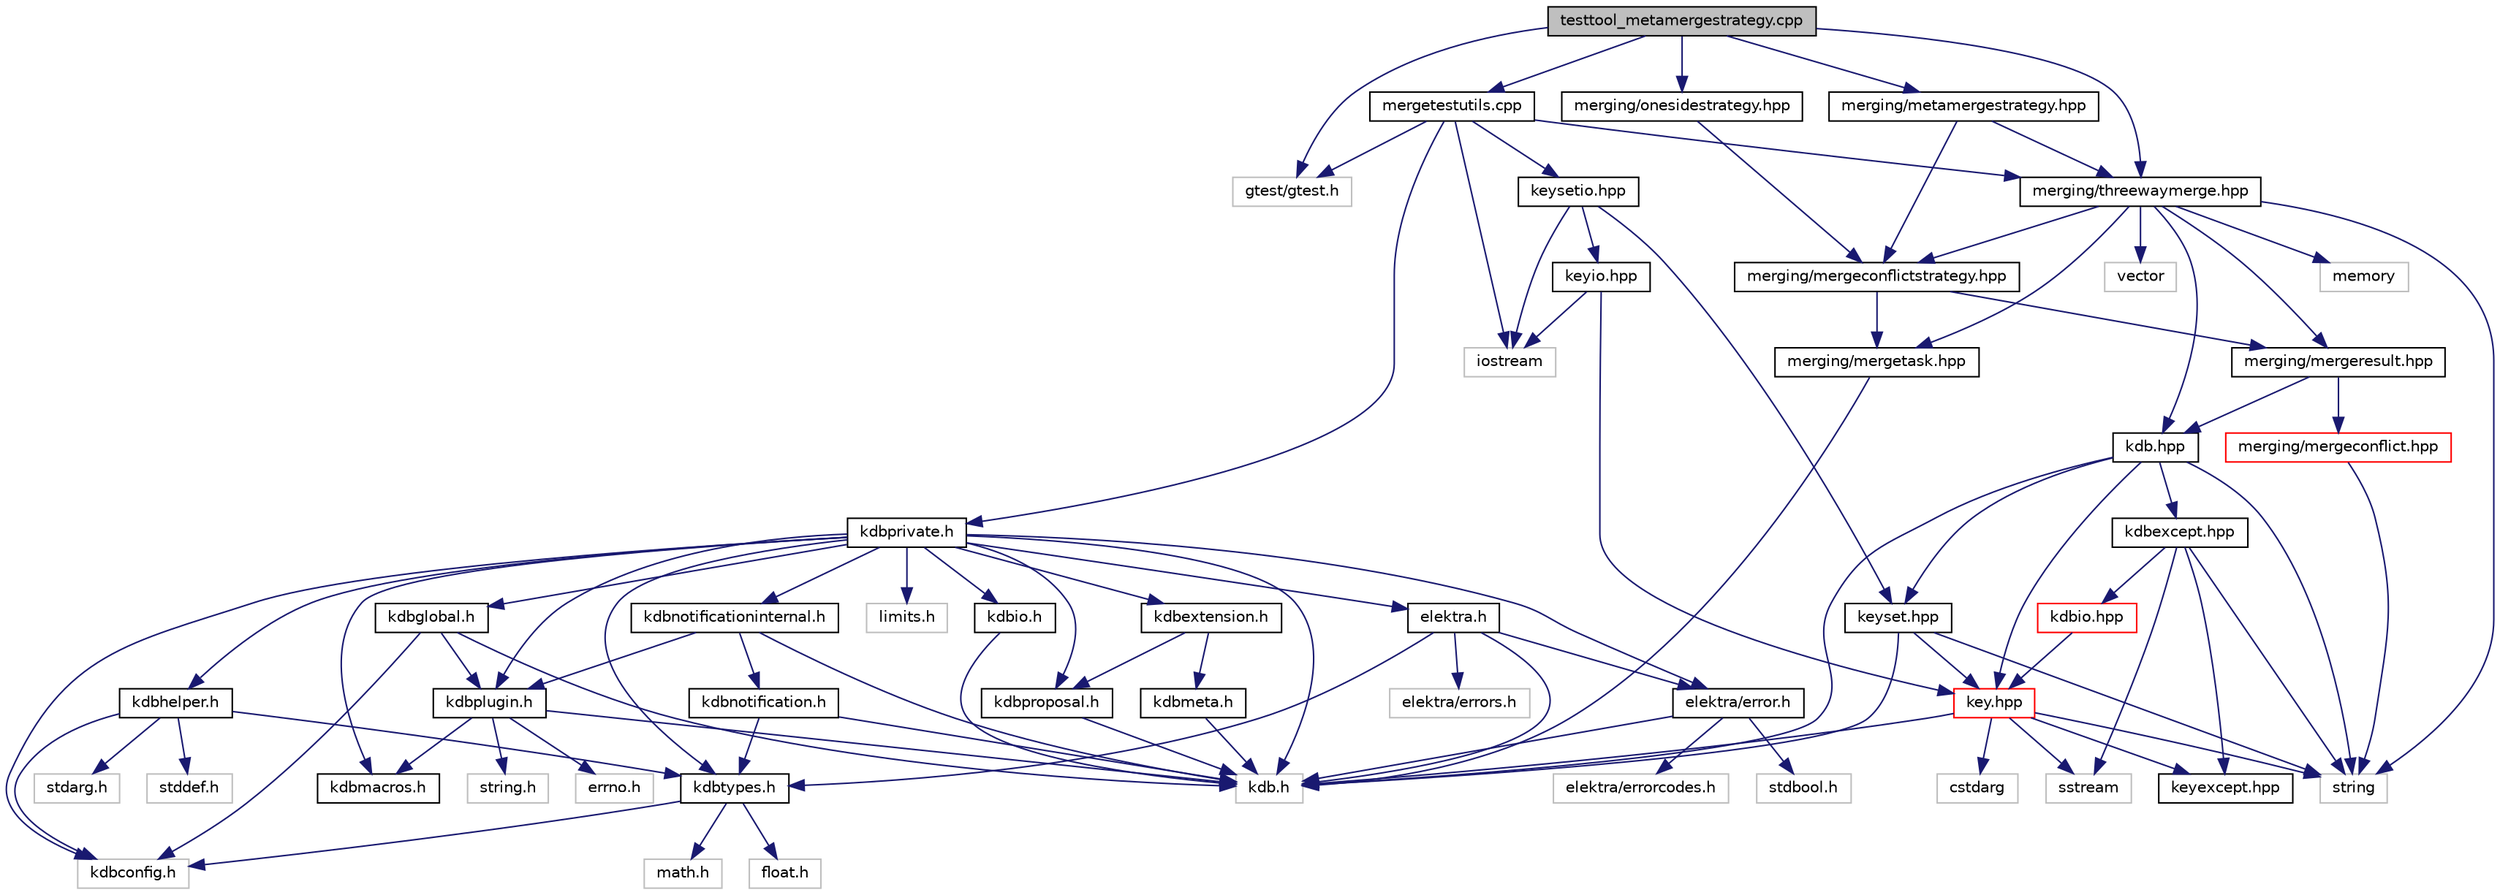 digraph "testtool_metamergestrategy.cpp"
{
  edge [fontname="Helvetica",fontsize="10",labelfontname="Helvetica",labelfontsize="10"];
  node [fontname="Helvetica",fontsize="10",shape=record];
  Node0 [label="testtool_metamergestrategy.cpp",height=0.2,width=0.4,color="black", fillcolor="grey75", style="filled", fontcolor="black"];
  Node0 -> Node1 [color="midnightblue",fontsize="10",style="solid"];
  Node1 [label="mergetestutils.cpp",height=0.2,width=0.4,color="black", fillcolor="white", style="filled",URL="$mergetestutils_8cpp.html",tooltip="Implements a helper class for merge related tests. "];
  Node1 -> Node2 [color="midnightblue",fontsize="10",style="solid"];
  Node2 [label="gtest/gtest.h",height=0.2,width=0.4,color="grey75", fillcolor="white", style="filled"];
  Node1 -> Node3 [color="midnightblue",fontsize="10",style="solid"];
  Node3 [label="iostream",height=0.2,width=0.4,color="grey75", fillcolor="white", style="filled"];
  Node1 -> Node4 [color="midnightblue",fontsize="10",style="solid"];
  Node4 [label="kdbprivate.h",height=0.2,width=0.4,color="black", fillcolor="white", style="filled",URL="$kdbprivate_8h.html",tooltip="Private declarations. "];
  Node4 -> Node5 [color="midnightblue",fontsize="10",style="solid"];
  Node5 [label="elektra.h",height=0.2,width=0.4,color="black", fillcolor="white", style="filled",URL="$elektra_8h.html",tooltip="Elektra High Level API. "];
  Node5 -> Node6 [color="midnightblue",fontsize="10",style="solid"];
  Node6 [label="elektra/error.h",height=0.2,width=0.4,color="black", fillcolor="white", style="filled",URL="$error_8h.html",tooltip="Elektra error. "];
  Node6 -> Node7 [color="midnightblue",fontsize="10",style="solid"];
  Node7 [label="elektra/errorcodes.h",height=0.2,width=0.4,color="grey75", fillcolor="white", style="filled"];
  Node6 -> Node8 [color="midnightblue",fontsize="10",style="solid"];
  Node8 [label="kdb.h",height=0.2,width=0.4,color="grey75", fillcolor="white", style="filled"];
  Node6 -> Node9 [color="midnightblue",fontsize="10",style="solid"];
  Node9 [label="stdbool.h",height=0.2,width=0.4,color="grey75", fillcolor="white", style="filled"];
  Node5 -> Node10 [color="midnightblue",fontsize="10",style="solid"];
  Node10 [label="elektra/errors.h",height=0.2,width=0.4,color="grey75", fillcolor="white", style="filled"];
  Node5 -> Node8 [color="midnightblue",fontsize="10",style="solid"];
  Node5 -> Node11 [color="midnightblue",fontsize="10",style="solid"];
  Node11 [label="kdbtypes.h",height=0.2,width=0.4,color="black", fillcolor="white", style="filled",URL="$kdbtypes_8h.html",tooltip="Elektra’s data types for C and C++11. "];
  Node11 -> Node12 [color="midnightblue",fontsize="10",style="solid"];
  Node12 [label="kdbconfig.h",height=0.2,width=0.4,color="grey75", fillcolor="white", style="filled"];
  Node11 -> Node13 [color="midnightblue",fontsize="10",style="solid"];
  Node13 [label="float.h",height=0.2,width=0.4,color="grey75", fillcolor="white", style="filled"];
  Node11 -> Node14 [color="midnightblue",fontsize="10",style="solid"];
  Node14 [label="math.h",height=0.2,width=0.4,color="grey75", fillcolor="white", style="filled"];
  Node4 -> Node6 [color="midnightblue",fontsize="10",style="solid"];
  Node4 -> Node8 [color="midnightblue",fontsize="10",style="solid"];
  Node4 -> Node12 [color="midnightblue",fontsize="10",style="solid"];
  Node4 -> Node15 [color="midnightblue",fontsize="10",style="solid"];
  Node15 [label="kdbextension.h",height=0.2,width=0.4,color="black", fillcolor="white", style="filled",URL="$kdbextension_8h.html",tooltip="Extension functionality. "];
  Node15 -> Node16 [color="midnightblue",fontsize="10",style="solid"];
  Node16 [label="kdbmeta.h",height=0.2,width=0.4,color="black", fillcolor="white", style="filled",URL="$kdbmeta_8h.html",tooltip="metadata functions "];
  Node16 -> Node8 [color="midnightblue",fontsize="10",style="solid"];
  Node15 -> Node17 [color="midnightblue",fontsize="10",style="solid"];
  Node17 [label="kdbproposal.h",height=0.2,width=0.4,color="black", fillcolor="white", style="filled",URL="$kdbproposal_8h.html",tooltip="Proposed declarations. "];
  Node17 -> Node8 [color="midnightblue",fontsize="10",style="solid"];
  Node4 -> Node18 [color="midnightblue",fontsize="10",style="solid"];
  Node18 [label="kdbhelper.h",height=0.2,width=0.4,color="black", fillcolor="white", style="filled",URL="$kdbhelper_8h.html",tooltip="Helper for memory management. "];
  Node18 -> Node12 [color="midnightblue",fontsize="10",style="solid"];
  Node18 -> Node11 [color="midnightblue",fontsize="10",style="solid"];
  Node18 -> Node19 [color="midnightblue",fontsize="10",style="solid"];
  Node19 [label="stdarg.h",height=0.2,width=0.4,color="grey75", fillcolor="white", style="filled"];
  Node18 -> Node20 [color="midnightblue",fontsize="10",style="solid"];
  Node20 [label="stddef.h",height=0.2,width=0.4,color="grey75", fillcolor="white", style="filled"];
  Node4 -> Node21 [color="midnightblue",fontsize="10",style="solid"];
  Node21 [label="kdbio.h",height=0.2,width=0.4,color="black", fillcolor="white", style="filled",URL="$kdbio_8h.html",tooltip="Elektra-I/O structures for I/O bindings, plugins and applications. "];
  Node21 -> Node8 [color="midnightblue",fontsize="10",style="solid"];
  Node4 -> Node22 [color="midnightblue",fontsize="10",style="solid"];
  Node22 [label="kdbmacros.h",height=0.2,width=0.4,color="black", fillcolor="white", style="filled",URL="$kdbmacros_8h.html",tooltip="Macros by Elektra. "];
  Node4 -> Node23 [color="midnightblue",fontsize="10",style="solid"];
  Node23 [label="kdbnotificationinternal.h",height=0.2,width=0.4,color="black", fillcolor="white", style="filled",URL="$kdbnotificationinternal_8h.html",tooltip="Elektra-Notification structures and declarations for developing notification and transport plugins..."];
  Node23 -> Node8 [color="midnightblue",fontsize="10",style="solid"];
  Node23 -> Node24 [color="midnightblue",fontsize="10",style="solid"];
  Node24 [label="kdbnotification.h",height=0.2,width=0.4,color="black", fillcolor="white", style="filled",URL="$kdbnotification_8h.html",tooltip="Elektra-Notification structures and declarations for application developers. "];
  Node24 -> Node8 [color="midnightblue",fontsize="10",style="solid"];
  Node24 -> Node11 [color="midnightblue",fontsize="10",style="solid"];
  Node23 -> Node25 [color="midnightblue",fontsize="10",style="solid"];
  Node25 [label="kdbplugin.h",height=0.2,width=0.4,color="black", fillcolor="white", style="filled",URL="$kdbplugin_8h.html",tooltip="Methods for plugin programing. "];
  Node25 -> Node8 [color="midnightblue",fontsize="10",style="solid"];
  Node25 -> Node26 [color="midnightblue",fontsize="10",style="solid"];
  Node26 [label="errno.h",height=0.2,width=0.4,color="grey75", fillcolor="white", style="filled"];
  Node25 -> Node22 [color="midnightblue",fontsize="10",style="solid"];
  Node25 -> Node27 [color="midnightblue",fontsize="10",style="solid"];
  Node27 [label="string.h",height=0.2,width=0.4,color="grey75", fillcolor="white", style="filled"];
  Node4 -> Node25 [color="midnightblue",fontsize="10",style="solid"];
  Node4 -> Node17 [color="midnightblue",fontsize="10",style="solid"];
  Node4 -> Node11 [color="midnightblue",fontsize="10",style="solid"];
  Node4 -> Node28 [color="midnightblue",fontsize="10",style="solid"];
  Node28 [label="kdbglobal.h",height=0.2,width=0.4,color="black", fillcolor="white", style="filled",URL="$kdbglobal_8h.html",tooltip="Defines for global plugins. "];
  Node28 -> Node8 [color="midnightblue",fontsize="10",style="solid"];
  Node28 -> Node12 [color="midnightblue",fontsize="10",style="solid"];
  Node28 -> Node25 [color="midnightblue",fontsize="10",style="solid"];
  Node4 -> Node29 [color="midnightblue",fontsize="10",style="solid"];
  Node29 [label="limits.h",height=0.2,width=0.4,color="grey75", fillcolor="white", style="filled"];
  Node1 -> Node30 [color="midnightblue",fontsize="10",style="solid"];
  Node30 [label="keysetio.hpp",height=0.2,width=0.4,color="black", fillcolor="white", style="filled",URL="$keysetio_8hpp.html"];
  Node30 -> Node3 [color="midnightblue",fontsize="10",style="solid"];
  Node30 -> Node31 [color="midnightblue",fontsize="10",style="solid"];
  Node31 [label="keyio.hpp",height=0.2,width=0.4,color="black", fillcolor="white", style="filled",URL="$keyio_8hpp.html"];
  Node31 -> Node32 [color="midnightblue",fontsize="10",style="solid"];
  Node32 [label="key.hpp",height=0.2,width=0.4,color="red", fillcolor="white", style="filled",URL="$key_8hpp.html"];
  Node32 -> Node33 [color="midnightblue",fontsize="10",style="solid"];
  Node33 [label="cstdarg",height=0.2,width=0.4,color="grey75", fillcolor="white", style="filled"];
  Node32 -> Node37 [color="midnightblue",fontsize="10",style="solid"];
  Node37 [label="sstream",height=0.2,width=0.4,color="grey75", fillcolor="white", style="filled"];
  Node32 -> Node38 [color="midnightblue",fontsize="10",style="solid"];
  Node38 [label="string",height=0.2,width=0.4,color="grey75", fillcolor="white", style="filled"];
  Node32 -> Node39 [color="midnightblue",fontsize="10",style="solid"];
  Node39 [label="keyexcept.hpp",height=0.2,width=0.4,color="black", fillcolor="white", style="filled",URL="$keyexcept_8hpp.html"];
  Node32 -> Node8 [color="midnightblue",fontsize="10",style="solid"];
  Node31 -> Node3 [color="midnightblue",fontsize="10",style="solid"];
  Node30 -> Node40 [color="midnightblue",fontsize="10",style="solid"];
  Node40 [label="keyset.hpp",height=0.2,width=0.4,color="black", fillcolor="white", style="filled",URL="$keyset_8hpp.html"];
  Node40 -> Node38 [color="midnightblue",fontsize="10",style="solid"];
  Node40 -> Node32 [color="midnightblue",fontsize="10",style="solid"];
  Node40 -> Node8 [color="midnightblue",fontsize="10",style="solid"];
  Node1 -> Node41 [color="midnightblue",fontsize="10",style="solid"];
  Node41 [label="merging/threewaymerge.hpp",height=0.2,width=0.4,color="black", fillcolor="white", style="filled",URL="$threewaymerge_8hpp.html",tooltip="Implements a way to build and deal with a backend. "];
  Node41 -> Node42 [color="midnightblue",fontsize="10",style="solid"];
  Node42 [label="kdb.hpp",height=0.2,width=0.4,color="black", fillcolor="white", style="filled",URL="$kdb_8hpp.html"];
  Node42 -> Node38 [color="midnightblue",fontsize="10",style="solid"];
  Node42 -> Node43 [color="midnightblue",fontsize="10",style="solid"];
  Node43 [label="kdbexcept.hpp",height=0.2,width=0.4,color="black", fillcolor="white", style="filled",URL="$kdbexcept_8hpp.html"];
  Node43 -> Node39 [color="midnightblue",fontsize="10",style="solid"];
  Node43 -> Node37 [color="midnightblue",fontsize="10",style="solid"];
  Node43 -> Node38 [color="midnightblue",fontsize="10",style="solid"];
  Node43 -> Node44 [color="midnightblue",fontsize="10",style="solid"];
  Node44 [label="kdbio.hpp",height=0.2,width=0.4,color="red", fillcolor="white", style="filled",URL="$kdbio_8hpp.html"];
  Node44 -> Node32 [color="midnightblue",fontsize="10",style="solid"];
  Node42 -> Node32 [color="midnightblue",fontsize="10",style="solid"];
  Node42 -> Node40 [color="midnightblue",fontsize="10",style="solid"];
  Node42 -> Node8 [color="midnightblue",fontsize="10",style="solid"];
  Node41 -> Node47 [color="midnightblue",fontsize="10",style="solid"];
  Node47 [label="memory",height=0.2,width=0.4,color="grey75", fillcolor="white", style="filled"];
  Node41 -> Node48 [color="midnightblue",fontsize="10",style="solid"];
  Node48 [label="merging/mergeconflictstrategy.hpp",height=0.2,width=0.4,color="black", fillcolor="white", style="filled",URL="$mergeconflictstrategy_8hpp.html",tooltip="Interface for a MergeConflictStrategy. "];
  Node48 -> Node49 [color="midnightblue",fontsize="10",style="solid"];
  Node49 [label="merging/mergeresult.hpp",height=0.2,width=0.4,color="black", fillcolor="white", style="filled",URL="$mergeresult_8hpp.html",tooltip="Class modelling the result of a three way merge. "];
  Node49 -> Node42 [color="midnightblue",fontsize="10",style="solid"];
  Node49 -> Node50 [color="midnightblue",fontsize="10",style="solid"];
  Node50 [label="merging/mergeconflict.hpp",height=0.2,width=0.4,color="red", fillcolor="white", style="filled",URL="$mergeconflict_8hpp.html",tooltip="Models a merge conflict. "];
  Node50 -> Node38 [color="midnightblue",fontsize="10",style="solid"];
  Node48 -> Node53 [color="midnightblue",fontsize="10",style="solid"];
  Node53 [label="merging/mergetask.hpp",height=0.2,width=0.4,color="black", fillcolor="white", style="filled",URL="$mergetask_8hpp.html",tooltip="Models a merge task. "];
  Node53 -> Node8 [color="midnightblue",fontsize="10",style="solid"];
  Node41 -> Node49 [color="midnightblue",fontsize="10",style="solid"];
  Node41 -> Node53 [color="midnightblue",fontsize="10",style="solid"];
  Node41 -> Node38 [color="midnightblue",fontsize="10",style="solid"];
  Node41 -> Node54 [color="midnightblue",fontsize="10",style="solid"];
  Node54 [label="vector",height=0.2,width=0.4,color="grey75", fillcolor="white", style="filled"];
  Node0 -> Node2 [color="midnightblue",fontsize="10",style="solid"];
  Node0 -> Node55 [color="midnightblue",fontsize="10",style="solid"];
  Node55 [label="merging/metamergestrategy.hpp",height=0.2,width=0.4,color="black", fillcolor="white", style="filled",URL="$metamergestrategy_8hpp.html",tooltip="Applies a MergeConflictStrategy on the metakeys. "];
  Node55 -> Node48 [color="midnightblue",fontsize="10",style="solid"];
  Node55 -> Node41 [color="midnightblue",fontsize="10",style="solid"];
  Node0 -> Node56 [color="midnightblue",fontsize="10",style="solid"];
  Node56 [label="merging/onesidestrategy.hpp",height=0.2,width=0.4,color="black", fillcolor="white", style="filled",URL="$onesidestrategy_8hpp.html",tooltip="A strategy which always takes the value from one side. "];
  Node56 -> Node48 [color="midnightblue",fontsize="10",style="solid"];
  Node0 -> Node41 [color="midnightblue",fontsize="10",style="solid"];
}
